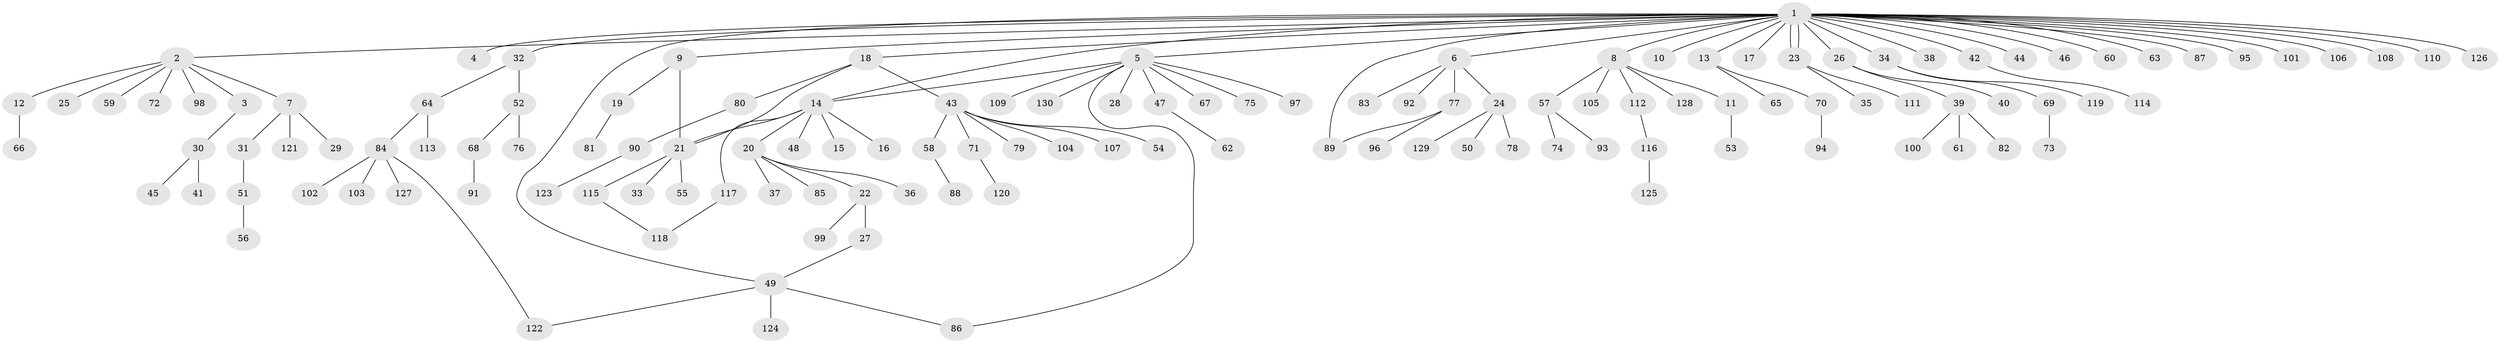 // coarse degree distribution, {13: 0.018867924528301886, 5: 0.05660377358490566, 2: 0.39622641509433965, 4: 0.11320754716981132, 1: 0.39622641509433965, 3: 0.018867924528301886}
// Generated by graph-tools (version 1.1) at 2025/50/03/04/25 22:50:43]
// undirected, 130 vertices, 138 edges
graph export_dot {
  node [color=gray90,style=filled];
  1;
  2;
  3;
  4;
  5;
  6;
  7;
  8;
  9;
  10;
  11;
  12;
  13;
  14;
  15;
  16;
  17;
  18;
  19;
  20;
  21;
  22;
  23;
  24;
  25;
  26;
  27;
  28;
  29;
  30;
  31;
  32;
  33;
  34;
  35;
  36;
  37;
  38;
  39;
  40;
  41;
  42;
  43;
  44;
  45;
  46;
  47;
  48;
  49;
  50;
  51;
  52;
  53;
  54;
  55;
  56;
  57;
  58;
  59;
  60;
  61;
  62;
  63;
  64;
  65;
  66;
  67;
  68;
  69;
  70;
  71;
  72;
  73;
  74;
  75;
  76;
  77;
  78;
  79;
  80;
  81;
  82;
  83;
  84;
  85;
  86;
  87;
  88;
  89;
  90;
  91;
  92;
  93;
  94;
  95;
  96;
  97;
  98;
  99;
  100;
  101;
  102;
  103;
  104;
  105;
  106;
  107;
  108;
  109;
  110;
  111;
  112;
  113;
  114;
  115;
  116;
  117;
  118;
  119;
  120;
  121;
  122;
  123;
  124;
  125;
  126;
  127;
  128;
  129;
  130;
  1 -- 2;
  1 -- 4;
  1 -- 5;
  1 -- 6;
  1 -- 8;
  1 -- 9;
  1 -- 10;
  1 -- 13;
  1 -- 14;
  1 -- 17;
  1 -- 18;
  1 -- 23;
  1 -- 23;
  1 -- 26;
  1 -- 32;
  1 -- 34;
  1 -- 38;
  1 -- 42;
  1 -- 44;
  1 -- 46;
  1 -- 49;
  1 -- 60;
  1 -- 63;
  1 -- 87;
  1 -- 89;
  1 -- 95;
  1 -- 101;
  1 -- 106;
  1 -- 108;
  1 -- 110;
  1 -- 126;
  2 -- 3;
  2 -- 7;
  2 -- 12;
  2 -- 25;
  2 -- 59;
  2 -- 72;
  2 -- 98;
  3 -- 30;
  5 -- 14;
  5 -- 28;
  5 -- 47;
  5 -- 67;
  5 -- 75;
  5 -- 86;
  5 -- 97;
  5 -- 109;
  5 -- 130;
  6 -- 24;
  6 -- 77;
  6 -- 83;
  6 -- 92;
  7 -- 29;
  7 -- 31;
  7 -- 121;
  8 -- 11;
  8 -- 57;
  8 -- 105;
  8 -- 112;
  8 -- 128;
  9 -- 19;
  9 -- 21;
  11 -- 53;
  12 -- 66;
  13 -- 65;
  13 -- 70;
  14 -- 15;
  14 -- 16;
  14 -- 20;
  14 -- 21;
  14 -- 48;
  14 -- 117;
  18 -- 21;
  18 -- 43;
  18 -- 80;
  19 -- 81;
  20 -- 22;
  20 -- 36;
  20 -- 37;
  20 -- 85;
  21 -- 33;
  21 -- 55;
  21 -- 115;
  22 -- 27;
  22 -- 99;
  23 -- 35;
  23 -- 111;
  24 -- 50;
  24 -- 78;
  24 -- 129;
  26 -- 39;
  26 -- 40;
  27 -- 49;
  30 -- 41;
  30 -- 45;
  31 -- 51;
  32 -- 52;
  32 -- 64;
  34 -- 69;
  34 -- 119;
  39 -- 61;
  39 -- 82;
  39 -- 100;
  42 -- 114;
  43 -- 54;
  43 -- 58;
  43 -- 71;
  43 -- 79;
  43 -- 104;
  43 -- 107;
  47 -- 62;
  49 -- 86;
  49 -- 122;
  49 -- 124;
  51 -- 56;
  52 -- 68;
  52 -- 76;
  57 -- 74;
  57 -- 93;
  58 -- 88;
  64 -- 84;
  64 -- 113;
  68 -- 91;
  69 -- 73;
  70 -- 94;
  71 -- 120;
  77 -- 89;
  77 -- 96;
  80 -- 90;
  84 -- 102;
  84 -- 103;
  84 -- 122;
  84 -- 127;
  90 -- 123;
  112 -- 116;
  115 -- 118;
  116 -- 125;
  117 -- 118;
}
